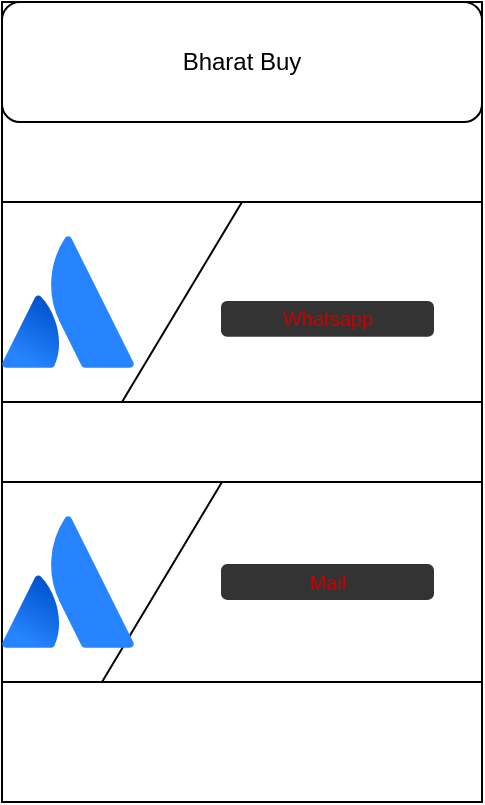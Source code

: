 <mxfile version="14.6.9" type="github">
  <diagram id="RxhyWmj_yQf2N7B4q3ga" name="Page-1">
    <mxGraphModel dx="868" dy="393" grid="1" gridSize="10" guides="1" tooltips="1" connect="1" arrows="1" fold="1" page="1" pageScale="1" pageWidth="1169" pageHeight="1654" math="0" shadow="0">
      <root>
        <mxCell id="0" />
        <mxCell id="1" parent="0" />
        <mxCell id="4Iq60C_jrjjJ6NNtNDXa-1" value="" style="rounded=0;whiteSpace=wrap;html=1;" vertex="1" parent="1">
          <mxGeometry x="280" y="40" width="240" height="400" as="geometry" />
        </mxCell>
        <mxCell id="4Iq60C_jrjjJ6NNtNDXa-2" value="" style="rounded=1;whiteSpace=wrap;html=1;" vertex="1" parent="1">
          <mxGeometry x="280" y="40" width="240" height="60" as="geometry" />
        </mxCell>
        <mxCell id="4Iq60C_jrjjJ6NNtNDXa-3" value="Bharat Buy" style="text;html=1;strokeColor=none;fillColor=none;align=center;verticalAlign=middle;whiteSpace=wrap;rounded=0;" vertex="1" parent="1">
          <mxGeometry x="280" y="60" width="240" height="20" as="geometry" />
        </mxCell>
        <mxCell id="4Iq60C_jrjjJ6NNtNDXa-4" value="" style="rounded=0;whiteSpace=wrap;html=1;" vertex="1" parent="1">
          <mxGeometry x="280" y="140" width="240" height="100" as="geometry" />
        </mxCell>
        <mxCell id="4Iq60C_jrjjJ6NNtNDXa-5" value="" style="endArrow=none;html=1;entryX=0.5;entryY=0;entryDx=0;entryDy=0;exitX=0.25;exitY=1;exitDx=0;exitDy=0;" edge="1" parent="1" source="4Iq60C_jrjjJ6NNtNDXa-4" target="4Iq60C_jrjjJ6NNtNDXa-4">
          <mxGeometry width="50" height="50" relative="1" as="geometry">
            <mxPoint x="420" y="250" as="sourcePoint" />
            <mxPoint x="470" y="200" as="targetPoint" />
          </mxGeometry>
        </mxCell>
        <mxCell id="4Iq60C_jrjjJ6NNtNDXa-6" value="" style="image;image=img/lib/atlassian/Atlassian_Logo.svg;" vertex="1" parent="1">
          <mxGeometry x="280" y="157" width="66" height="66" as="geometry" />
        </mxCell>
        <mxCell id="4Iq60C_jrjjJ6NNtNDXa-7" value="&lt;font color=&quot;#cc0000&quot;&gt;Whatsapp&lt;/font&gt;" style="rounded=1;html=1;shadow=0;dashed=0;whiteSpace=wrap;fontSize=10;fillColor=#333333;align=center;strokeColor=#333333;fontColor=#666666;" vertex="1" parent="1">
          <mxGeometry x="390" y="190" width="105.5" height="16.88" as="geometry" />
        </mxCell>
        <mxCell id="4Iq60C_jrjjJ6NNtNDXa-8" value="" style="rounded=0;whiteSpace=wrap;html=1;" vertex="1" parent="1">
          <mxGeometry x="280" y="280" width="240" height="100" as="geometry" />
        </mxCell>
        <mxCell id="4Iq60C_jrjjJ6NNtNDXa-9" value="" style="endArrow=none;html=1;entryX=0.5;entryY=0;entryDx=0;entryDy=0;exitX=0.25;exitY=1;exitDx=0;exitDy=0;" edge="1" parent="1">
          <mxGeometry width="50" height="50" relative="1" as="geometry">
            <mxPoint x="330" y="380" as="sourcePoint" />
            <mxPoint x="390" y="280" as="targetPoint" />
          </mxGeometry>
        </mxCell>
        <mxCell id="4Iq60C_jrjjJ6NNtNDXa-10" value="" style="image;image=img/lib/atlassian/Atlassian_Logo.svg;" vertex="1" parent="1">
          <mxGeometry x="280" y="297" width="66" height="66" as="geometry" />
        </mxCell>
        <mxCell id="4Iq60C_jrjjJ6NNtNDXa-11" value="&lt;font color=&quot;#cc0000&quot;&gt;Mail&lt;/font&gt;" style="rounded=1;html=1;shadow=0;dashed=0;whiteSpace=wrap;fontSize=10;fillColor=#333333;align=center;strokeColor=#333333;fontColor=#666666;" vertex="1" parent="1">
          <mxGeometry x="390" y="321.56" width="105.5" height="16.88" as="geometry" />
        </mxCell>
      </root>
    </mxGraphModel>
  </diagram>
</mxfile>
